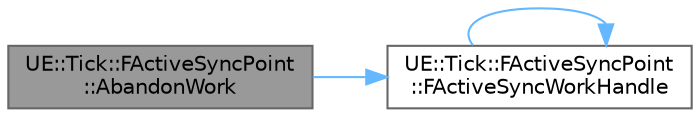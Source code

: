 digraph "UE::Tick::FActiveSyncPoint::AbandonWork"
{
 // INTERACTIVE_SVG=YES
 // LATEX_PDF_SIZE
  bgcolor="transparent";
  edge [fontname=Helvetica,fontsize=10,labelfontname=Helvetica,labelfontsize=10];
  node [fontname=Helvetica,fontsize=10,shape=box,height=0.2,width=0.4];
  rankdir="LR";
  Node1 [id="Node000001",label="UE::Tick::FActiveSyncPoint\l::AbandonWork",height=0.2,width=0.4,color="gray40", fillcolor="grey60", style="filled", fontcolor="black",tooltip="Abandons requested or reserved work, which could trigger other work to start."];
  Node1 -> Node2 [id="edge1_Node000001_Node000002",color="steelblue1",style="solid",tooltip=" "];
  Node2 [id="Node000002",label="UE::Tick::FActiveSyncPoint\l::FActiveSyncWorkHandle",height=0.2,width=0.4,color="grey40", fillcolor="white", style="filled",URL="$d7/dcc/structUE_1_1Tick_1_1FActiveSyncPoint.html#a26686a15c9df4f34ab2ffb159226dd4f",tooltip=" "];
  Node2 -> Node2 [id="edge2_Node000002_Node000002",color="steelblue1",style="solid",tooltip=" "];
}
